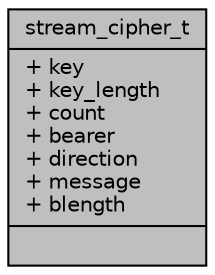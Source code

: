 digraph "stream_cipher_t"
{
 // LATEX_PDF_SIZE
  edge [fontname="Helvetica",fontsize="10",labelfontname="Helvetica",labelfontsize="10"];
  node [fontname="Helvetica",fontsize="10",shape=record];
  Node1 [label="{stream_cipher_t\n|+ key\l+ key_length\l+ count\l+ bearer\l+ direction\l+ message\l+ blength\l|}",height=0.2,width=0.4,color="black", fillcolor="grey75", style="filled", fontcolor="black",tooltip=" "];
}
